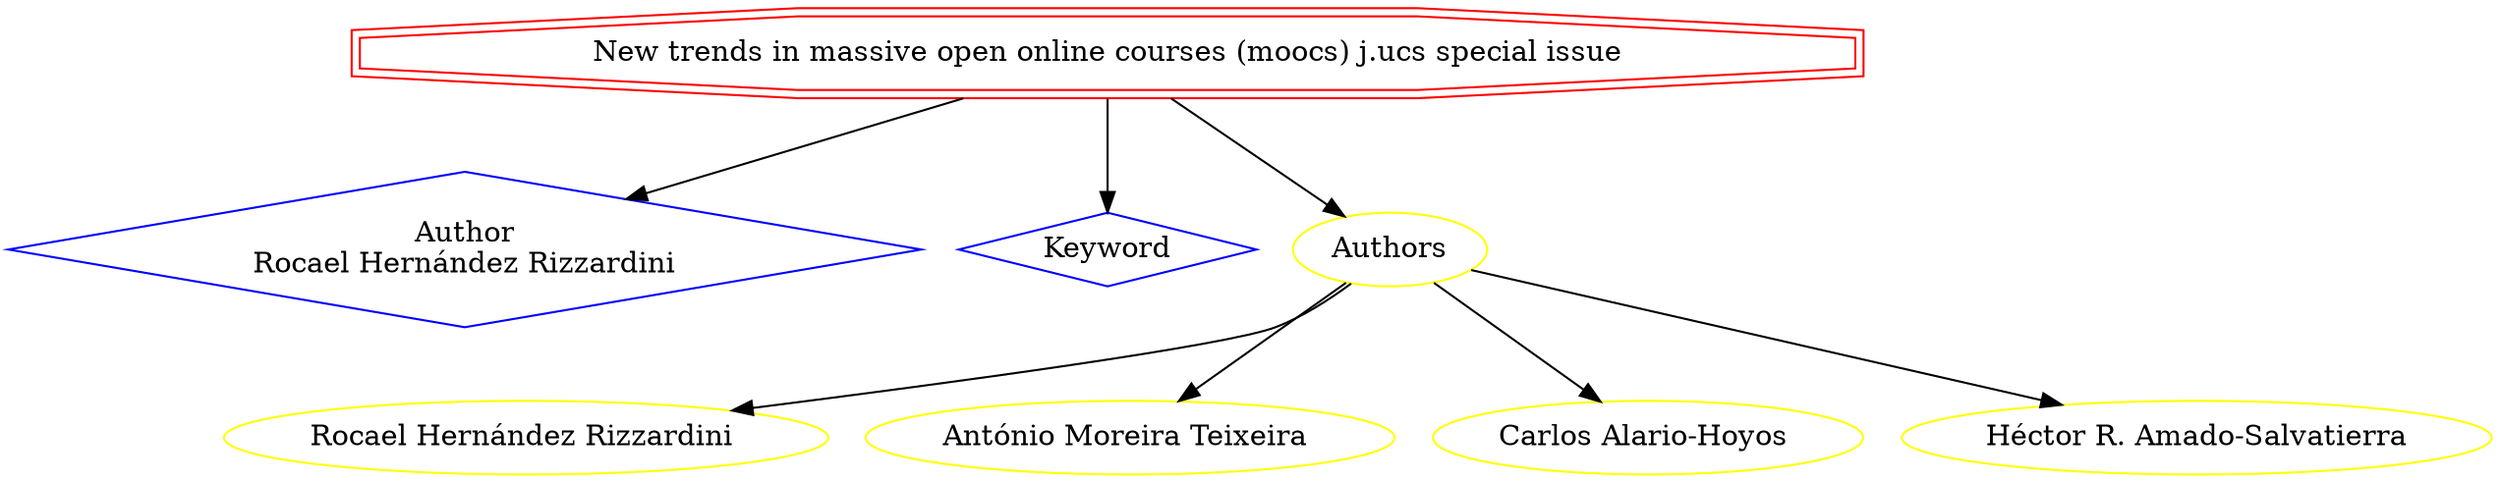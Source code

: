 strict digraph mind_map67 {
	node [color=red shape=doubleoctagon]
	"New trends in massive open online courses (moocs) j.ucs special issue"
	node [color=blue shape=diamond]
	"Author
Rocael Hernández Rizzardini"
	Keyword
	"New trends in massive open online courses (moocs) j.ucs special issue" -> "Author
Rocael Hernández Rizzardini"
	"New trends in massive open online courses (moocs) j.ucs special issue" -> Keyword
	node [color=yellow shape=ellipse]
	"New trends in massive open online courses (moocs) j.ucs special issue" -> Authors
	Authors -> "Rocael Hernández Rizzardini "
	Authors -> "António Moreira Teixeira "
	Authors -> "Carlos Alario-Hoyos "
	Authors -> "Héctor R. Amado-Salvatierra"
}
